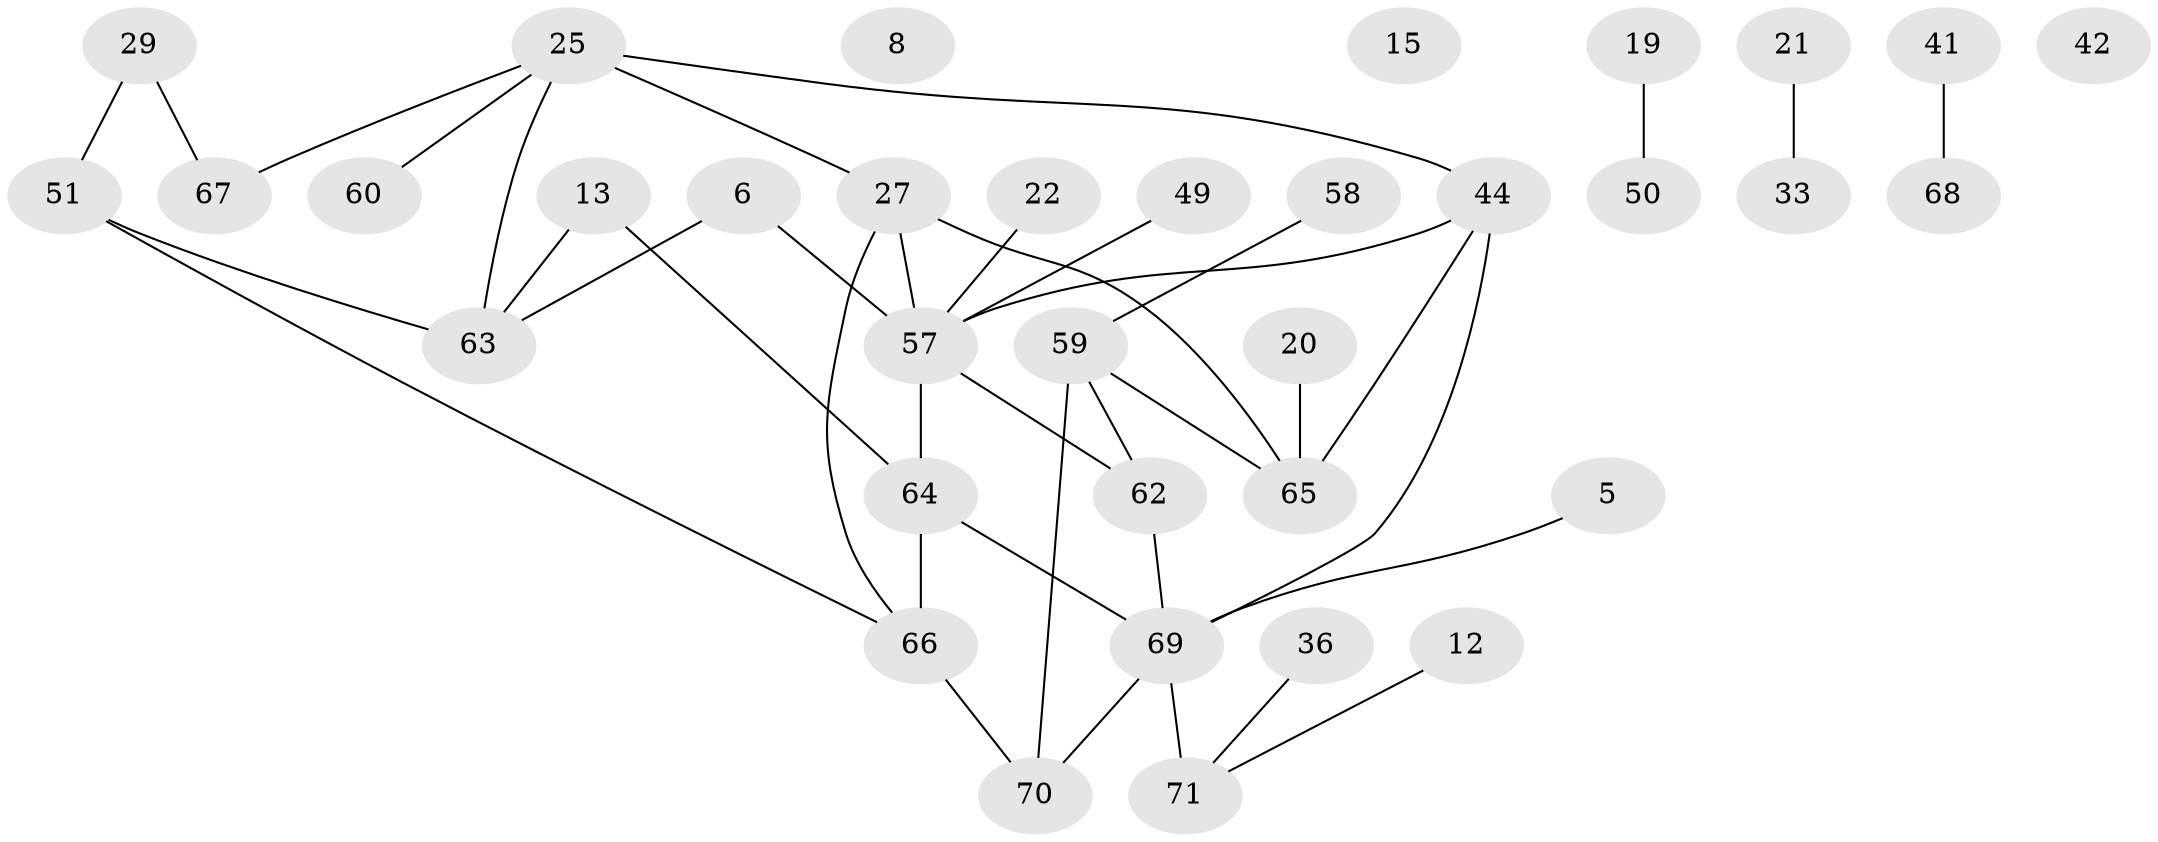 // original degree distribution, {4: 0.11267605633802817, 2: 0.2535211267605634, 1: 0.22535211267605634, 0: 0.04225352112676056, 5: 0.04225352112676056, 6: 0.056338028169014086, 3: 0.2676056338028169}
// Generated by graph-tools (version 1.1) at 2025/39/03/09/25 04:39:34]
// undirected, 35 vertices, 40 edges
graph export_dot {
graph [start="1"]
  node [color=gray90,style=filled];
  5;
  6;
  8;
  12;
  13;
  15;
  19;
  20;
  21;
  22;
  25 [super="+16"];
  27;
  29;
  33;
  36;
  41 [super="+7"];
  42;
  44;
  49;
  50;
  51 [super="+14"];
  57 [super="+35"];
  58;
  59 [super="+24+56"];
  60;
  62 [super="+26+61"];
  63;
  64 [super="+32+55+43"];
  65 [super="+23"];
  66 [super="+54"];
  67 [super="+18"];
  68;
  69 [super="+37+46+53+48+40"];
  70 [super="+4+9+47+39"];
  71 [super="+38"];
  5 -- 69;
  6 -- 63;
  6 -- 57;
  12 -- 71;
  13 -- 63;
  13 -- 64;
  19 -- 50;
  20 -- 65;
  21 -- 33;
  22 -- 57;
  25 -- 27 [weight=2];
  25 -- 44;
  25 -- 67;
  25 -- 60;
  25 -- 63;
  27 -- 57 [weight=2];
  27 -- 65;
  27 -- 66;
  29 -- 51;
  29 -- 67;
  36 -- 71;
  41 -- 68;
  44 -- 65 [weight=2];
  44 -- 57;
  44 -- 69 [weight=2];
  49 -- 57;
  51 -- 63 [weight=2];
  51 -- 66;
  57 -- 62 [weight=2];
  57 -- 64 [weight=3];
  58 -- 59;
  59 -- 65;
  59 -- 62 [weight=2];
  59 -- 70 [weight=2];
  62 -- 69;
  64 -- 69;
  64 -- 66;
  66 -- 70 [weight=2];
  69 -- 70 [weight=2];
  69 -- 71 [weight=3];
}
